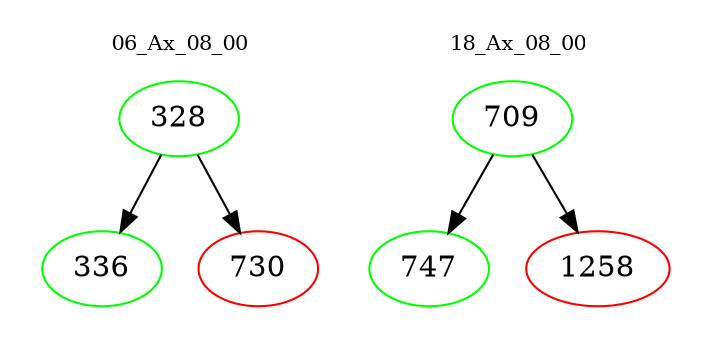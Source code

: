 digraph{
subgraph cluster_0 {
color = white
label = "06_Ax_08_00";
fontsize=10;
T0_328 [label="328", color="green"]
T0_328 -> T0_336 [color="black"]
T0_336 [label="336", color="green"]
T0_328 -> T0_730 [color="black"]
T0_730 [label="730", color="red"]
}
subgraph cluster_1 {
color = white
label = "18_Ax_08_00";
fontsize=10;
T1_709 [label="709", color="green"]
T1_709 -> T1_747 [color="black"]
T1_747 [label="747", color="green"]
T1_709 -> T1_1258 [color="black"]
T1_1258 [label="1258", color="red"]
}
}
